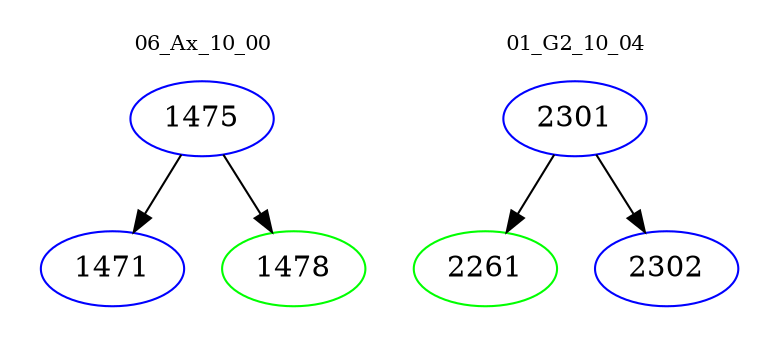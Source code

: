 digraph{
subgraph cluster_0 {
color = white
label = "06_Ax_10_00";
fontsize=10;
T0_1475 [label="1475", color="blue"]
T0_1475 -> T0_1471 [color="black"]
T0_1471 [label="1471", color="blue"]
T0_1475 -> T0_1478 [color="black"]
T0_1478 [label="1478", color="green"]
}
subgraph cluster_1 {
color = white
label = "01_G2_10_04";
fontsize=10;
T1_2301 [label="2301", color="blue"]
T1_2301 -> T1_2261 [color="black"]
T1_2261 [label="2261", color="green"]
T1_2301 -> T1_2302 [color="black"]
T1_2302 [label="2302", color="blue"]
}
}
